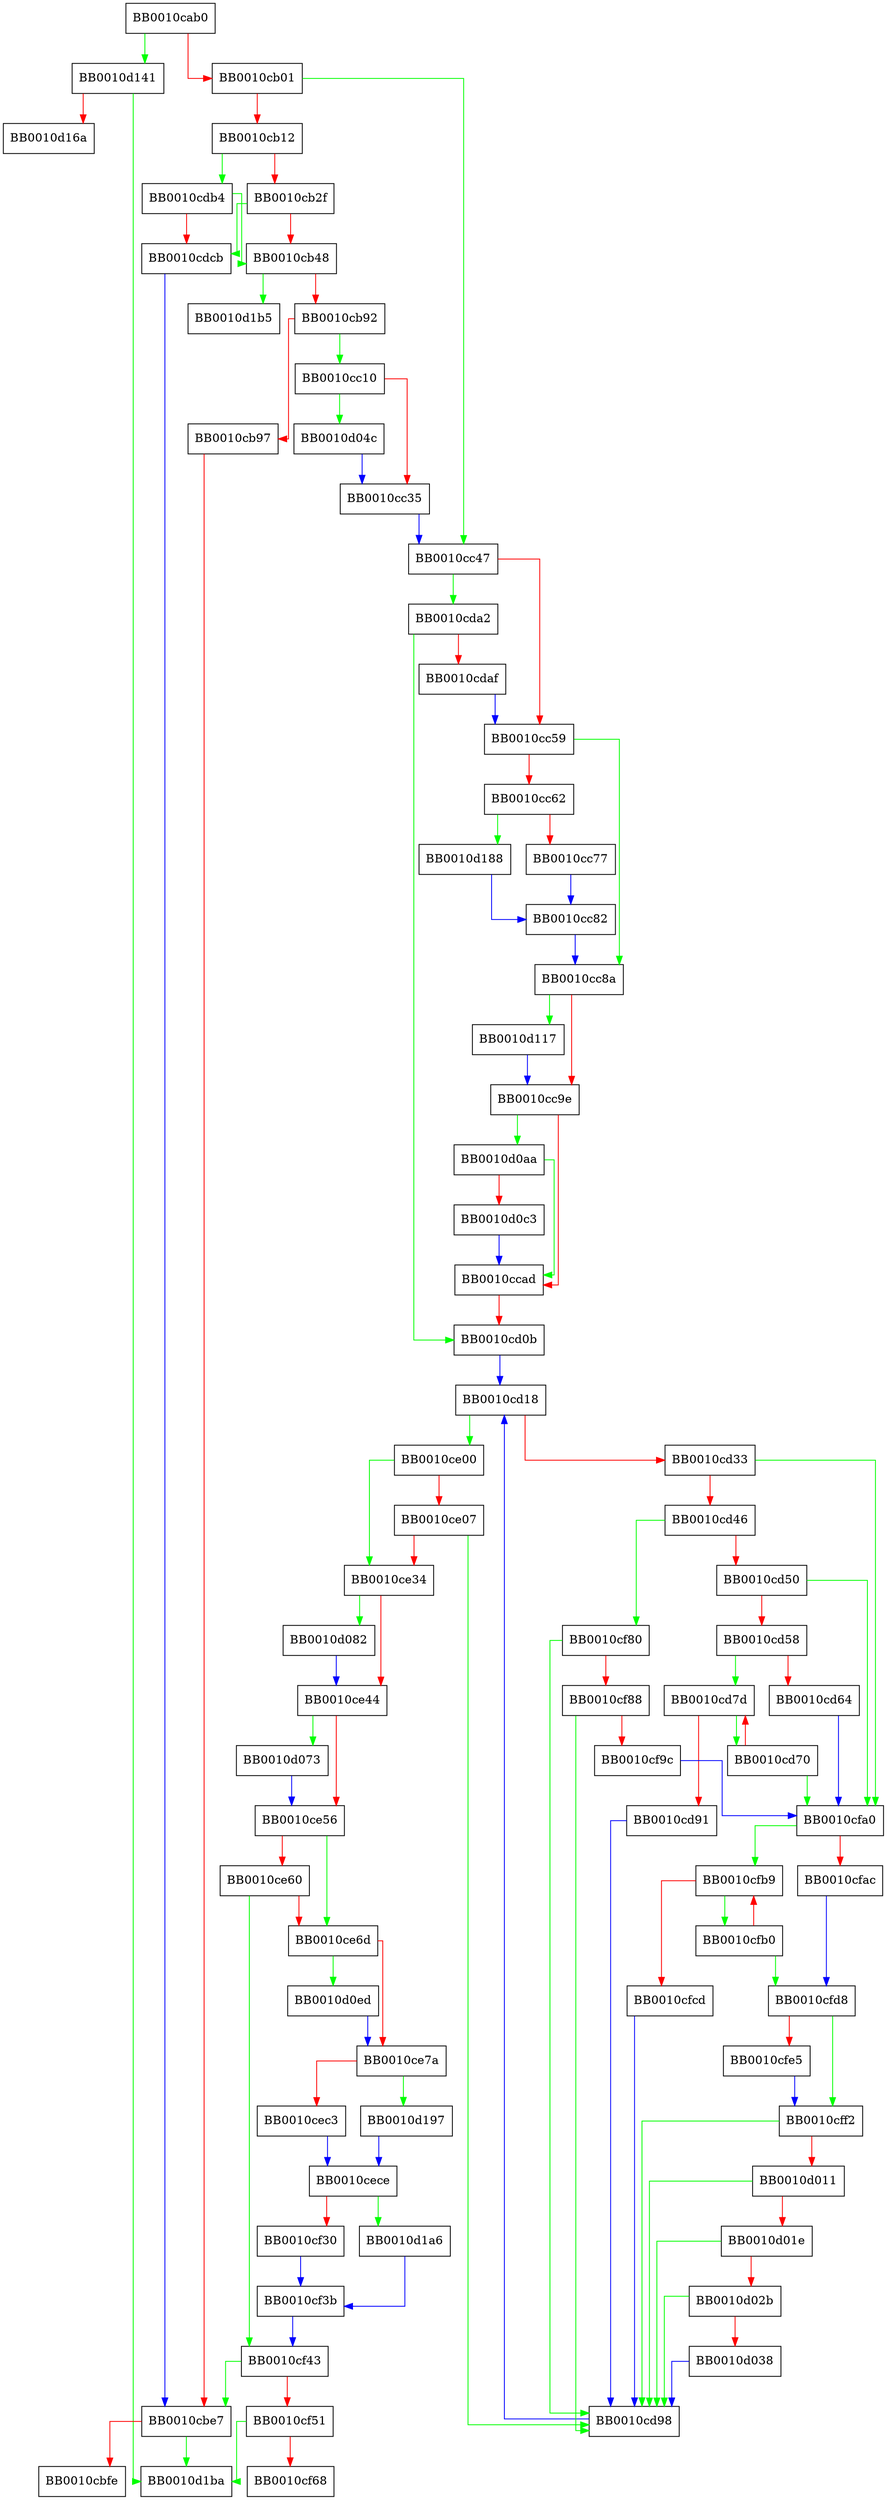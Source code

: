 digraph FUN_0010cab0 {
  node [shape="box"];
  graph [splines=ortho];
  BB0010cab0 -> BB0010d141 [color="green"];
  BB0010cab0 -> BB0010cb01 [color="red"];
  BB0010cb01 -> BB0010cc47 [color="green"];
  BB0010cb01 -> BB0010cb12 [color="red"];
  BB0010cb12 -> BB0010cdb4 [color="green"];
  BB0010cb12 -> BB0010cb2f [color="red"];
  BB0010cb2f -> BB0010cdcb [color="green"];
  BB0010cb2f -> BB0010cb48 [color="red"];
  BB0010cb48 -> BB0010d1b5 [color="green"];
  BB0010cb48 -> BB0010cb92 [color="red"];
  BB0010cb92 -> BB0010cc10 [color="green"];
  BB0010cb92 -> BB0010cb97 [color="red"];
  BB0010cb97 -> BB0010cbe7 [color="red"];
  BB0010cbe7 -> BB0010d1ba [color="green"];
  BB0010cbe7 -> BB0010cbfe [color="red"];
  BB0010cc10 -> BB0010d04c [color="green"];
  BB0010cc10 -> BB0010cc35 [color="red"];
  BB0010cc35 -> BB0010cc47 [color="blue"];
  BB0010cc47 -> BB0010cda2 [color="green"];
  BB0010cc47 -> BB0010cc59 [color="red"];
  BB0010cc59 -> BB0010cc8a [color="green"];
  BB0010cc59 -> BB0010cc62 [color="red"];
  BB0010cc62 -> BB0010d188 [color="green"];
  BB0010cc62 -> BB0010cc77 [color="red"];
  BB0010cc77 -> BB0010cc82 [color="blue"];
  BB0010cc82 -> BB0010cc8a [color="blue"];
  BB0010cc8a -> BB0010d117 [color="green"];
  BB0010cc8a -> BB0010cc9e [color="red"];
  BB0010cc9e -> BB0010d0aa [color="green"];
  BB0010cc9e -> BB0010ccad [color="red"];
  BB0010ccad -> BB0010cd0b [color="red"];
  BB0010cd0b -> BB0010cd18 [color="blue"];
  BB0010cd18 -> BB0010ce00 [color="green"];
  BB0010cd18 -> BB0010cd33 [color="red"];
  BB0010cd33 -> BB0010cfa0 [color="green"];
  BB0010cd33 -> BB0010cd46 [color="red"];
  BB0010cd46 -> BB0010cf80 [color="green"];
  BB0010cd46 -> BB0010cd50 [color="red"];
  BB0010cd50 -> BB0010cfa0 [color="green"];
  BB0010cd50 -> BB0010cd58 [color="red"];
  BB0010cd58 -> BB0010cd7d [color="green"];
  BB0010cd58 -> BB0010cd64 [color="red"];
  BB0010cd64 -> BB0010cfa0 [color="blue"];
  BB0010cd70 -> BB0010cfa0 [color="green"];
  BB0010cd70 -> BB0010cd7d [color="red"];
  BB0010cd7d -> BB0010cd70 [color="green"];
  BB0010cd7d -> BB0010cd91 [color="red"];
  BB0010cd91 -> BB0010cd98 [color="blue"];
  BB0010cd98 -> BB0010cd18 [color="blue"];
  BB0010cda2 -> BB0010cd0b [color="green"];
  BB0010cda2 -> BB0010cdaf [color="red"];
  BB0010cdaf -> BB0010cc59 [color="blue"];
  BB0010cdb4 -> BB0010cb48 [color="green"];
  BB0010cdb4 -> BB0010cdcb [color="red"];
  BB0010cdcb -> BB0010cbe7 [color="blue"];
  BB0010ce00 -> BB0010ce34 [color="green"];
  BB0010ce00 -> BB0010ce07 [color="red"];
  BB0010ce07 -> BB0010cd98 [color="green"];
  BB0010ce07 -> BB0010ce34 [color="red"];
  BB0010ce34 -> BB0010d082 [color="green"];
  BB0010ce34 -> BB0010ce44 [color="red"];
  BB0010ce44 -> BB0010d073 [color="green"];
  BB0010ce44 -> BB0010ce56 [color="red"];
  BB0010ce56 -> BB0010ce6d [color="green"];
  BB0010ce56 -> BB0010ce60 [color="red"];
  BB0010ce60 -> BB0010cf43 [color="green"];
  BB0010ce60 -> BB0010ce6d [color="red"];
  BB0010ce6d -> BB0010d0ed [color="green"];
  BB0010ce6d -> BB0010ce7a [color="red"];
  BB0010ce7a -> BB0010d197 [color="green"];
  BB0010ce7a -> BB0010cec3 [color="red"];
  BB0010cec3 -> BB0010cece [color="blue"];
  BB0010cece -> BB0010d1a6 [color="green"];
  BB0010cece -> BB0010cf30 [color="red"];
  BB0010cf30 -> BB0010cf3b [color="blue"];
  BB0010cf3b -> BB0010cf43 [color="blue"];
  BB0010cf43 -> BB0010cbe7 [color="green"];
  BB0010cf43 -> BB0010cf51 [color="red"];
  BB0010cf51 -> BB0010d1ba [color="green"];
  BB0010cf51 -> BB0010cf68 [color="red"];
  BB0010cf80 -> BB0010cd98 [color="green"];
  BB0010cf80 -> BB0010cf88 [color="red"];
  BB0010cf88 -> BB0010cd98 [color="green"];
  BB0010cf88 -> BB0010cf9c [color="red"];
  BB0010cf9c -> BB0010cfa0 [color="blue"];
  BB0010cfa0 -> BB0010cfb9 [color="green"];
  BB0010cfa0 -> BB0010cfac [color="red"];
  BB0010cfac -> BB0010cfd8 [color="blue"];
  BB0010cfb0 -> BB0010cfd8 [color="green"];
  BB0010cfb0 -> BB0010cfb9 [color="red"];
  BB0010cfb9 -> BB0010cfb0 [color="green"];
  BB0010cfb9 -> BB0010cfcd [color="red"];
  BB0010cfcd -> BB0010cd98 [color="blue"];
  BB0010cfd8 -> BB0010cff2 [color="green"];
  BB0010cfd8 -> BB0010cfe5 [color="red"];
  BB0010cfe5 -> BB0010cff2 [color="blue"];
  BB0010cff2 -> BB0010cd98 [color="green"];
  BB0010cff2 -> BB0010d011 [color="red"];
  BB0010d011 -> BB0010cd98 [color="green"];
  BB0010d011 -> BB0010d01e [color="red"];
  BB0010d01e -> BB0010cd98 [color="green"];
  BB0010d01e -> BB0010d02b [color="red"];
  BB0010d02b -> BB0010cd98 [color="green"];
  BB0010d02b -> BB0010d038 [color="red"];
  BB0010d038 -> BB0010cd98 [color="blue"];
  BB0010d04c -> BB0010cc35 [color="blue"];
  BB0010d073 -> BB0010ce56 [color="blue"];
  BB0010d082 -> BB0010ce44 [color="blue"];
  BB0010d0aa -> BB0010ccad [color="green"];
  BB0010d0aa -> BB0010d0c3 [color="red"];
  BB0010d0c3 -> BB0010ccad [color="blue"];
  BB0010d0ed -> BB0010ce7a [color="blue"];
  BB0010d117 -> BB0010cc9e [color="blue"];
  BB0010d141 -> BB0010d1ba [color="green"];
  BB0010d141 -> BB0010d16a [color="red"];
  BB0010d188 -> BB0010cc82 [color="blue"];
  BB0010d197 -> BB0010cece [color="blue"];
  BB0010d1a6 -> BB0010cf3b [color="blue"];
}